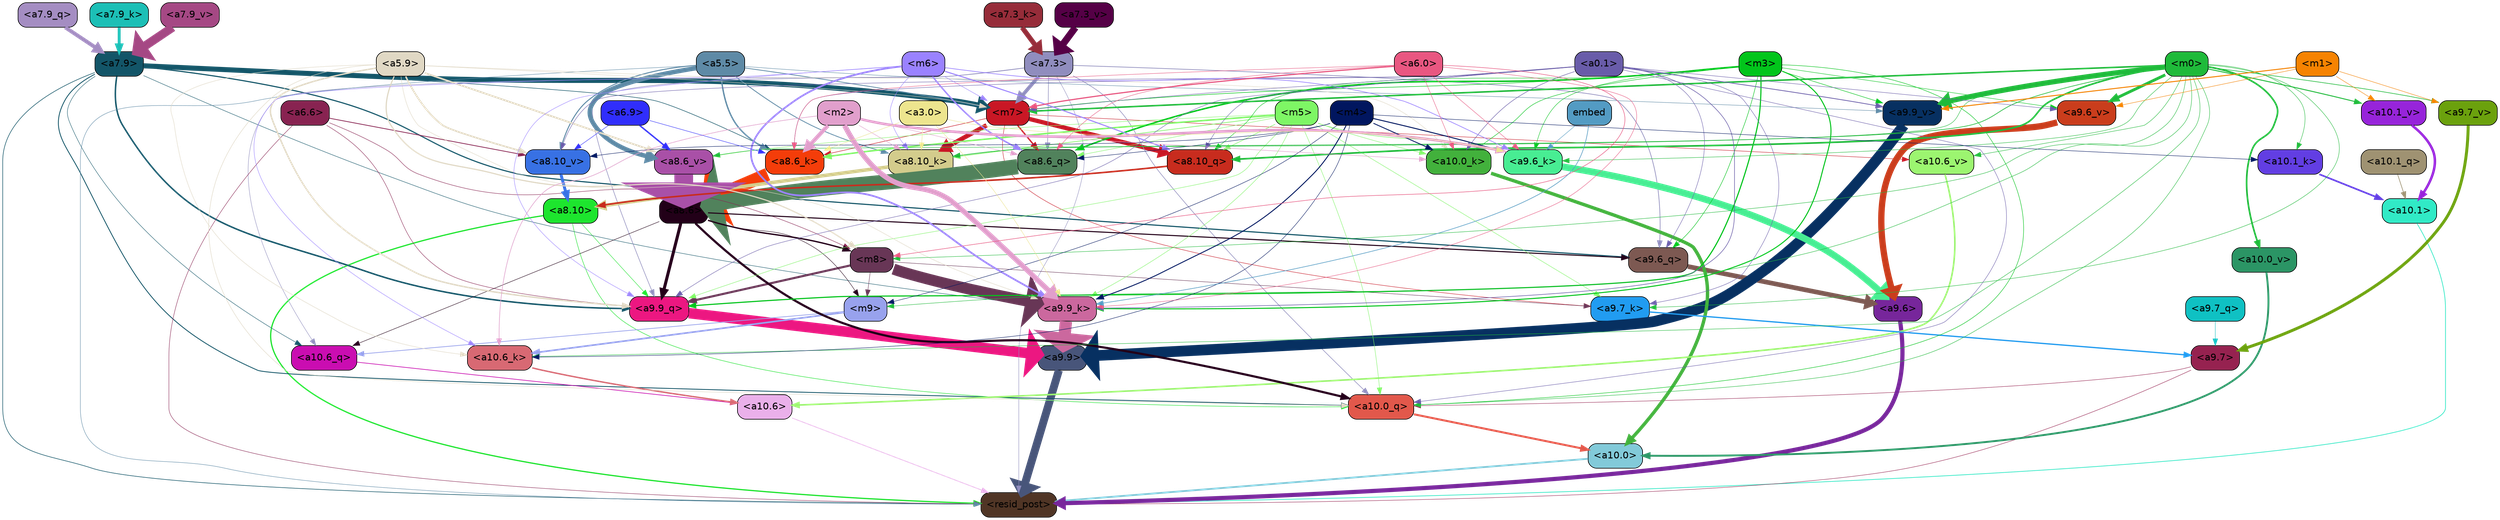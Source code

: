strict digraph "" {
	graph [bgcolor=transparent,
		layout=dot,
		overlap=false,
		splines=true
	];
	"<a10.6>"	[color=black,
		fillcolor="#eab0ea",
		fontname=Helvetica,
		shape=box,
		style="filled, rounded"];
	"<resid_post>"	[color=black,
		fillcolor="#503525",
		fontname=Helvetica,
		shape=box,
		style="filled, rounded"];
	"<a10.6>" -> "<resid_post>"	[color="#eab0ea",
		penwidth=0.9498605728149414];
	"<a10.1>"	[color=black,
		fillcolor="#31eac6",
		fontname=Helvetica,
		shape=box,
		style="filled, rounded"];
	"<a10.1>" -> "<resid_post>"	[color="#31eac6",
		penwidth=1.0084514617919922];
	"<a10.0>"	[color=black,
		fillcolor="#82cad9",
		fontname=Helvetica,
		shape=box,
		style="filled, rounded"];
	"<a10.0>" -> "<resid_post>"	[color="#82cad9",
		penwidth=2.5814952850341797];
	"<a9.9>"	[color=black,
		fillcolor="#48557a",
		fontname=Helvetica,
		shape=box,
		style="filled, rounded"];
	"<a9.9>" -> "<resid_post>"	[color="#48557a",
		penwidth=11.610888481140137];
	"<a9.7>"	[color=black,
		fillcolor="#962250",
		fontname=Helvetica,
		shape=box,
		style="filled, rounded"];
	"<a9.7>" -> "<resid_post>"	[color="#962250",
		penwidth=0.6];
	"<a10.0_q>"	[color=black,
		fillcolor="#e2584b",
		fontname=Helvetica,
		shape=box,
		style="filled, rounded"];
	"<a9.7>" -> "<a10.0_q>"	[color="#962250",
		penwidth=0.6];
	"<a9.6>"	[color=black,
		fillcolor="#77269b",
		fontname=Helvetica,
		shape=box,
		style="filled, rounded"];
	"<a9.6>" -> "<resid_post>"	[color="#77269b",
		penwidth=6.121421813964844];
	"<a8.10>"	[color=black,
		fillcolor="#1de52e",
		fontname=Helvetica,
		shape=box,
		style="filled, rounded"];
	"<a8.10>" -> "<resid_post>"	[color="#1de52e",
		penwidth=1.7841739654541016];
	"<a8.10>" -> "<a10.0_q>"	[color="#1de52e",
		penwidth=0.6612663269042969];
	"<a9.9_q>"	[color=black,
		fillcolor="#ec1781",
		fontname=Helvetica,
		shape=box,
		style="filled, rounded"];
	"<a8.10>" -> "<a9.9_q>"	[color="#1de52e",
		penwidth=0.6];
	"<a7.9>"	[color=black,
		fillcolor="#135568",
		fontname=Helvetica,
		shape=box,
		style="filled, rounded"];
	"<a7.9>" -> "<resid_post>"	[color="#135568",
		penwidth=0.8109169006347656];
	"<a10.6_q>"	[color=black,
		fillcolor="#ca0db1",
		fontname=Helvetica,
		shape=box,
		style="filled, rounded"];
	"<a7.9>" -> "<a10.6_q>"	[color="#135568",
		penwidth=0.6];
	"<a7.9>" -> "<a10.0_q>"	[color="#135568",
		penwidth=1.19378662109375];
	"<m7>"	[color=black,
		fillcolor="#c91725",
		fontname=Helvetica,
		shape=box,
		style="filled, rounded"];
	"<a7.9>" -> "<m7>"	[color="#135568",
		penwidth=7.3899383544921875];
	"<a7.9>" -> "<a9.9_q>"	[color="#135568",
		penwidth=2.1764984130859375];
	"<a9.6_q>"	[color=black,
		fillcolor="#7d5952",
		fontname=Helvetica,
		shape=box,
		style="filled, rounded"];
	"<a7.9>" -> "<a9.6_q>"	[color="#135568",
		penwidth=1.6184196472167969];
	"<a9.9_k>"	[color=black,
		fillcolor="#cb689e",
		fontname=Helvetica,
		shape=box,
		style="filled, rounded"];
	"<a7.9>" -> "<a9.9_k>"	[color="#135568",
		penwidth=0.6];
	"<a8.6_k>"	[color=black,
		fillcolor="#f43d0a",
		fontname=Helvetica,
		shape=box,
		style="filled, rounded"];
	"<a7.9>" -> "<a8.6_k>"	[color="#135568",
		penwidth=0.7570610046386719];
	"<a7.3>"	[color=black,
		fillcolor="#908dbe",
		fontname=Helvetica,
		shape=box,
		style="filled, rounded"];
	"<a7.3>" -> "<resid_post>"	[color="#908dbe",
		penwidth=0.6];
	"<a7.3>" -> "<a10.6_q>"	[color="#908dbe",
		penwidth=0.6];
	"<a7.3>" -> "<a10.0_q>"	[color="#908dbe",
		penwidth=0.8208656311035156];
	"<a7.3>" -> "<m7>"	[color="#908dbe",
		penwidth=5.189311981201172];
	"<a7.3>" -> "<a9.9_q>"	[color="#908dbe",
		penwidth=0.8119163513183594];
	"<a7.3>" -> "<a9.6_q>"	[color="#908dbe",
		penwidth=0.9649925231933594];
	"<a8.6_q>"	[color=black,
		fillcolor="#51825c",
		fontname=Helvetica,
		shape=box,
		style="filled, rounded"];
	"<a7.3>" -> "<a8.6_q>"	[color="#908dbe",
		penwidth=0.7801322937011719];
	"<a6.6>"	[color=black,
		fillcolor="#882351",
		fontname=Helvetica,
		shape=box,
		style="filled, rounded"];
	"<a6.6>" -> "<resid_post>"	[color="#882351",
		penwidth=0.6];
	"<m8>"	[color=black,
		fillcolor="#683656",
		fontname=Helvetica,
		shape=box,
		style="filled, rounded"];
	"<a6.6>" -> "<m8>"	[color="#882351",
		penwidth=0.6];
	"<a6.6>" -> "<a9.9_q>"	[color="#882351",
		penwidth=0.6];
	"<a8.10_v>"	[color=black,
		fillcolor="#3871e4",
		fontname=Helvetica,
		shape=box,
		style="filled, rounded"];
	"<a6.6>" -> "<a8.10_v>"	[color="#882351",
		penwidth=1.0661506652832031];
	"<a5.5>"	[color=black,
		fillcolor="#5e8aa6",
		fontname=Helvetica,
		shape=box,
		style="filled, rounded"];
	"<a5.5>" -> "<resid_post>"	[color="#5e8aa6",
		penwidth=0.6];
	"<a5.5>" -> "<m7>"	[color="#5e8aa6",
		penwidth=1.0865592956542969];
	"<a9.9_v>"	[color=black,
		fillcolor="#073061",
		fontname=Helvetica,
		shape=box,
		style="filled, rounded"];
	"<a5.5>" -> "<a9.9_v>"	[color="#5e8aa6",
		penwidth=0.6];
	"<a8.10_k>"	[color=black,
		fillcolor="#d3cc8c",
		fontname=Helvetica,
		shape=box,
		style="filled, rounded"];
	"<a5.5>" -> "<a8.10_k>"	[color="#5e8aa6",
		penwidth=1.1390800476074219];
	"<a5.5>" -> "<a8.6_k>"	[color="#5e8aa6",
		penwidth=2.00030517578125];
	"<a5.5>" -> "<a8.10_v>"	[color="#5e8aa6",
		penwidth=1.4206085205078125];
	"<a8.6_v>"	[color=black,
		fillcolor="#a950a7",
		fontname=Helvetica,
		shape=box,
		style="filled, rounded"];
	"<a5.5>" -> "<a8.6_v>"	[color="#5e8aa6",
		penwidth=6.534294128417969];
	"<a10.6_q>" -> "<a10.6>"	[color="#ca0db1",
		penwidth=0.9244728088378906];
	"<a10.1_q>"	[color=black,
		fillcolor="#9f9272",
		fontname=Helvetica,
		shape=box,
		style="filled, rounded"];
	"<a10.1_q>" -> "<a10.1>"	[color="#9f9272",
		penwidth=0.9268798828125];
	"<a10.0_q>" -> "<a10.0>"	[color="#e2584b",
		penwidth=2.905670166015625];
	"<a10.6_k>"	[color=black,
		fillcolor="#d86973",
		fontname=Helvetica,
		shape=box,
		style="filled, rounded"];
	"<a10.6_k>" -> "<a10.6>"	[color="#d86973",
		penwidth=2.0319366455078125];
	"<a10.1_k>"	[color=black,
		fillcolor="#623ee3",
		fontname=Helvetica,
		shape=box,
		style="filled, rounded"];
	"<a10.1_k>" -> "<a10.1>"	[color="#623ee3",
		penwidth=2.4037628173828125];
	"<a10.0_k>"	[color=black,
		fillcolor="#42b13c",
		fontname=Helvetica,
		shape=box,
		style="filled, rounded"];
	"<a10.0_k>" -> "<a10.0>"	[color="#42b13c",
		penwidth=4.9319305419921875];
	"<a10.6_v>"	[color=black,
		fillcolor="#9cf570",
		fontname=Helvetica,
		shape=box,
		style="filled, rounded"];
	"<a10.6_v>" -> "<a10.6>"	[color="#9cf570",
		penwidth=2.290935516357422];
	"<a10.1_v>"	[color=black,
		fillcolor="#9724da",
		fontname=Helvetica,
		shape=box,
		style="filled, rounded"];
	"<a10.1_v>" -> "<a10.1>"	[color="#9724da",
		penwidth=3.6398468017578125];
	"<a10.0_v>"	[color=black,
		fillcolor="#2b9565",
		fontname=Helvetica,
		shape=box,
		style="filled, rounded"];
	"<a10.0_v>" -> "<a10.0>"	[color="#2b9565",
		penwidth=2.7666168212890625];
	"<m9>"	[color=black,
		fillcolor="#98a2ed",
		fontname=Helvetica,
		shape=box,
		style="filled, rounded"];
	"<m9>" -> "<a10.6_q>"	[color="#98a2ed",
		penwidth=1.0384025573730469];
	"<m9>" -> "<a10.6_k>"	[color="#98a2ed",
		penwidth=2.371124267578125];
	"<a8.6>"	[color=black,
		fillcolor="#220018",
		fontname=Helvetica,
		shape=box,
		style="filled, rounded"];
	"<a8.6>" -> "<a10.6_q>"	[color="#220018",
		penwidth=0.6];
	"<a8.6>" -> "<a10.0_q>"	[color="#220018",
		penwidth=3.1841888427734375];
	"<a8.6>" -> "<m9>"	[color="#220018",
		penwidth=0.6];
	"<a8.6>" -> "<m8>"	[color="#220018",
		penwidth=1.972564697265625];
	"<a8.6>" -> "<a9.9_q>"	[color="#220018",
		penwidth=4.482503890991211];
	"<a8.6>" -> "<a9.6_q>"	[color="#220018",
		penwidth=1.515838623046875];
	"<m5>"	[color=black,
		fillcolor="#7ef665",
		fontname=Helvetica,
		shape=box,
		style="filled, rounded"];
	"<m5>" -> "<a10.0_q>"	[color="#7ef665",
		penwidth=0.6];
	"<m5>" -> "<a10.0_k>"	[color="#7ef665",
		penwidth=0.6];
	"<m5>" -> "<a9.9_q>"	[color="#7ef665",
		penwidth=0.6];
	"<m5>" -> "<a9.9_k>"	[color="#7ef665",
		penwidth=0.6];
	"<a9.7_k>"	[color=black,
		fillcolor="#219cf1",
		fontname=Helvetica,
		shape=box,
		style="filled, rounded"];
	"<m5>" -> "<a9.7_k>"	[color="#7ef665",
		penwidth=0.6];
	"<a9.6_k>"	[color=black,
		fillcolor="#48ed93",
		fontname=Helvetica,
		shape=box,
		style="filled, rounded"];
	"<m5>" -> "<a9.6_k>"	[color="#7ef665",
		penwidth=0.7197036743164062];
	"<a8.10_q>"	[color=black,
		fillcolor="#c82c1e",
		fontname=Helvetica,
		shape=box,
		style="filled, rounded"];
	"<m5>" -> "<a8.10_q>"	[color="#7ef665",
		penwidth=0.7198371887207031];
	"<m5>" -> "<a8.6_q>"	[color="#7ef665",
		penwidth=0.6];
	"<m5>" -> "<a8.10_k>"	[color="#7ef665",
		penwidth=0.9238471984863281];
	"<m5>" -> "<a8.6_k>"	[color="#7ef665",
		penwidth=2.1219520568847656];
	"<m5>" -> "<a8.6_v>"	[color="#7ef665",
		penwidth=0.6];
	"<a5.9>"	[color=black,
		fillcolor="#e0d8c4",
		fontname=Helvetica,
		shape=box,
		style="filled, rounded"];
	"<a5.9>" -> "<a10.0_q>"	[color="#e0d8c4",
		penwidth=0.6463394165039062];
	"<a5.9>" -> "<a10.6_k>"	[color="#e0d8c4",
		penwidth=0.6];
	"<a5.9>" -> "<a10.0_k>"	[color="#e0d8c4",
		penwidth=0.6];
	"<a5.9>" -> "<m7>"	[color="#e0d8c4",
		penwidth=0.6];
	"<a5.9>" -> "<m8>"	[color="#e0d8c4",
		penwidth=1.6550712585449219];
	"<a5.9>" -> "<a9.9_q>"	[color="#e0d8c4",
		penwidth=2.019031524658203];
	"<a5.9>" -> "<a9.9_k>"	[color="#e0d8c4",
		penwidth=0.6];
	"<a5.9>" -> "<a8.10_v>"	[color="#e0d8c4",
		penwidth=2.2765426635742188];
	"<a5.9>" -> "<a8.6_v>"	[color="#e0d8c4",
		penwidth=2.4934005737304688];
	"<m3>"	[color=black,
		fillcolor="#02c51b",
		fontname=Helvetica,
		shape=box,
		style="filled, rounded"];
	"<m3>" -> "<a10.0_q>"	[color="#02c51b",
		penwidth=0.6597442626953125];
	"<m3>" -> "<a10.0_k>"	[color="#02c51b",
		penwidth=0.6506614685058594];
	"<m3>" -> "<m7>"	[color="#02c51b",
		penwidth=0.7659339904785156];
	"<m3>" -> "<a9.9_q>"	[color="#02c51b",
		penwidth=1.6276321411132812];
	"<m3>" -> "<a9.6_q>"	[color="#02c51b",
		penwidth=0.6724472045898438];
	"<m3>" -> "<a9.9_k>"	[color="#02c51b",
		penwidth=1.4574642181396484];
	"<m3>" -> "<a9.6_k>"	[color="#02c51b",
		penwidth=0.6];
	"<m3>" -> "<a9.9_v>"	[color="#02c51b",
		penwidth=0.6589469909667969];
	"<a9.6_v>"	[color=black,
		fillcolor="#ca3d1c",
		fontname=Helvetica,
		shape=box,
		style="filled, rounded"];
	"<m3>" -> "<a9.6_v>"	[color="#02c51b",
		penwidth=0.6];
	"<m3>" -> "<a8.10_q>"	[color="#02c51b",
		penwidth=0.6];
	"<m3>" -> "<a8.6_q>"	[color="#02c51b",
		penwidth=2.1676406860351562];
	"<m0>"	[color=black,
		fillcolor="#1fba3a",
		fontname=Helvetica,
		shape=box,
		style="filled, rounded"];
	"<m0>" -> "<a10.0_q>"	[color="#1fba3a",
		penwidth=0.6];
	"<m0>" -> "<a10.6_k>"	[color="#1fba3a",
		penwidth=0.6];
	"<m0>" -> "<a10.1_k>"	[color="#1fba3a",
		penwidth=0.6];
	"<m0>" -> "<a10.6_v>"	[color="#1fba3a",
		penwidth=0.6];
	"<m0>" -> "<a10.1_v>"	[color="#1fba3a",
		penwidth=1.3360328674316406];
	"<m0>" -> "<a10.0_v>"	[color="#1fba3a",
		penwidth=2.4083595275878906];
	"<m0>" -> "<m9>"	[color="#1fba3a",
		penwidth=0.6];
	"<m0>" -> "<m7>"	[color="#1fba3a",
		penwidth=2.224945068359375];
	"<m0>" -> "<m8>"	[color="#1fba3a",
		penwidth=0.6];
	"<m0>" -> "<a9.7_k>"	[color="#1fba3a",
		penwidth=0.6];
	"<m0>" -> "<a9.6_k>"	[color="#1fba3a",
		penwidth=0.6];
	"<m0>" -> "<a9.9_v>"	[color="#1fba3a",
		penwidth=7.537467956542969];
	"<a9.7_v>"	[color=black,
		fillcolor="#6ba10d",
		fontname=Helvetica,
		shape=box,
		style="filled, rounded"];
	"<m0>" -> "<a9.7_v>"	[color="#1fba3a",
		penwidth=0.8575286865234375];
	"<m0>" -> "<a9.6_v>"	[color="#1fba3a",
		penwidth=4.1688385009765625];
	"<m0>" -> "<a8.10_q>"	[color="#1fba3a",
		penwidth=2.3761940002441406];
	"<m0>" -> "<a8.10_k>"	[color="#1fba3a",
		penwidth=0.9220962524414062];
	"<m0>" -> "<a8.6_v>"	[color="#1fba3a",
		penwidth=0.6];
	"<a0.1>"	[color=black,
		fillcolor="#695ca9",
		fontname=Helvetica,
		shape=box,
		style="filled, rounded"];
	"<a0.1>" -> "<a10.0_q>"	[color="#695ca9",
		penwidth=0.6];
	"<a0.1>" -> "<a10.0_k>"	[color="#695ca9",
		penwidth=0.6768684387207031];
	"<a0.1>" -> "<m7>"	[color="#695ca9",
		penwidth=0.6];
	"<a0.1>" -> "<a9.9_q>"	[color="#695ca9",
		penwidth=0.6];
	"<a0.1>" -> "<a9.6_q>"	[color="#695ca9",
		penwidth=0.6];
	"<a0.1>" -> "<a9.9_k>"	[color="#695ca9",
		penwidth=0.81341552734375];
	"<a0.1>" -> "<a9.7_k>"	[color="#695ca9",
		penwidth=0.6];
	"<a0.1>" -> "<a9.9_v>"	[color="#695ca9",
		penwidth=1.062591552734375];
	"<a0.1>" -> "<a9.6_v>"	[color="#695ca9",
		penwidth=0.6];
	"<a0.1>" -> "<a8.10_q>"	[color="#695ca9",
		penwidth=0.6];
	"<a0.1>" -> "<a8.6_k>"	[color="#695ca9",
		penwidth=0.6];
	"<a0.1>" -> "<a8.10_v>"	[color="#695ca9",
		penwidth=0.6];
	"<m6>"	[color=black,
		fillcolor="#9a82ff",
		fontname=Helvetica,
		shape=box,
		style="filled, rounded"];
	"<m6>" -> "<a10.6_k>"	[color="#9a82ff",
		penwidth=0.6];
	"<m6>" -> "<m7>"	[color="#9a82ff",
		penwidth=0.6];
	"<m6>" -> "<a9.9_q>"	[color="#9a82ff",
		penwidth=0.6];
	"<m6>" -> "<a9.9_k>"	[color="#9a82ff",
		penwidth=2.533975601196289];
	"<m6>" -> "<a9.6_k>"	[color="#9a82ff",
		penwidth=0.9471282958984375];
	"<m6>" -> "<a8.10_q>"	[color="#9a82ff",
		penwidth=1.4854621887207031];
	"<m6>" -> "<a8.6_q>"	[color="#9a82ff",
		penwidth=2.0796165466308594];
	"<m6>" -> "<a8.10_k>"	[color="#9a82ff",
		penwidth=0.6];
	"<m4>"	[color=black,
		fillcolor="#01165f",
		fontname=Helvetica,
		shape=box,
		style="filled, rounded"];
	"<m4>" -> "<a10.6_k>"	[color="#01165f",
		penwidth=0.6];
	"<m4>" -> "<a10.1_k>"	[color="#01165f",
		penwidth=0.6];
	"<m4>" -> "<a10.0_k>"	[color="#01165f",
		penwidth=1.230804443359375];
	"<m4>" -> "<m9>"	[color="#01165f",
		penwidth=0.6];
	"<m4>" -> "<a9.9_k>"	[color="#01165f",
		penwidth=1.3186264038085938];
	"<m4>" -> "<a9.6_k>"	[color="#01165f",
		penwidth=1.3722038269042969];
	"<m4>" -> "<a8.6_q>"	[color="#01165f",
		penwidth=0.6];
	"<m4>" -> "<a8.10_v>"	[color="#01165f",
		penwidth=0.6];
	"<m2>"	[color=black,
		fillcolor="#e19fcc",
		fontname=Helvetica,
		shape=box,
		style="filled, rounded"];
	"<m2>" -> "<a10.6_k>"	[color="#e19fcc",
		penwidth=0.8380241394042969];
	"<m2>" -> "<a10.0_k>"	[color="#e19fcc",
		penwidth=0.6622200012207031];
	"<m2>" -> "<a9.9_k>"	[color="#e19fcc",
		penwidth=7.476325988769531];
	"<m2>" -> "<a9.6_k>"	[color="#e19fcc",
		penwidth=3.761505126953125];
	"<m2>" -> "<a8.6_q>"	[color="#e19fcc",
		penwidth=0.6];
	"<m2>" -> "<a8.10_k>"	[color="#e19fcc",
		penwidth=0.6];
	"<m2>" -> "<a8.6_k>"	[color="#e19fcc",
		penwidth=5.699577331542969];
	"<a6.0>"	[color=black,
		fillcolor="#e95781",
		fontname=Helvetica,
		shape=box,
		style="filled, rounded"];
	"<a6.0>" -> "<a10.0_k>"	[color="#e95781",
		penwidth=0.6];
	"<a6.0>" -> "<m7>"	[color="#e95781",
		penwidth=1.694061279296875];
	"<a6.0>" -> "<m8>"	[color="#e95781",
		penwidth=0.7418403625488281];
	"<a6.0>" -> "<a9.9_k>"	[color="#e95781",
		penwidth=0.6];
	"<a6.0>" -> "<a9.6_k>"	[color="#e95781",
		penwidth=0.6];
	"<a6.0>" -> "<a8.6_q>"	[color="#e95781",
		penwidth=0.6];
	"<a6.0>" -> "<a8.6_k>"	[color="#e95781",
		penwidth=0.6];
	"<m7>" -> "<a10.6_v>"	[color="#c91725",
		penwidth=0.6];
	"<m7>" -> "<a9.7_k>"	[color="#c91725",
		penwidth=0.6];
	"<m7>" -> "<a8.10_q>"	[color="#c91725",
		penwidth=6.2237091064453125];
	"<m7>" -> "<a8.6_q>"	[color="#c91725",
		penwidth=1.9677276611328125];
	"<m7>" -> "<a8.10_k>"	[color="#c91725",
		penwidth=6.505390167236328];
	"<m7>" -> "<a8.6_k>"	[color="#c91725",
		penwidth=0.6821136474609375];
	"<m1>"	[color=black,
		fillcolor="#f68301",
		fontname=Helvetica,
		shape=box,
		style="filled, rounded"];
	"<m1>" -> "<a10.1_v>"	[color="#f68301",
		penwidth=0.6];
	"<m1>" -> "<a9.9_v>"	[color="#f68301",
		penwidth=1.4082679748535156];
	"<m1>" -> "<a9.7_v>"	[color="#f68301",
		penwidth=0.6];
	"<m1>" -> "<a9.6_v>"	[color="#f68301",
		penwidth=0.6];
	"<m8>" -> "<m9>"	[color="#683656",
		penwidth=0.6];
	"<m8>" -> "<a9.9_q>"	[color="#683656",
		penwidth=3.073810577392578];
	"<m8>" -> "<a9.9_k>"	[color="#683656",
		penwidth=16.255420684814453];
	"<m8>" -> "<a9.7_k>"	[color="#683656",
		penwidth=0.6];
	"<a9.9_q>" -> "<a9.9>"	[color="#ec1781",
		penwidth=15.310546875];
	"<a9.7_q>"	[color=black,
		fillcolor="#0fc1c3",
		fontname=Helvetica,
		shape=box,
		style="filled, rounded"];
	"<a9.7_q>" -> "<a9.7>"	[color="#0fc1c3",
		penwidth=0.6];
	"<a9.6_q>" -> "<a9.6>"	[color="#7d5952",
		penwidth=6.823722839355469];
	"<a9.9_k>" -> "<a9.9>"	[color="#cb689e",
		penwidth=17.953022003173828];
	"<a9.7_k>" -> "<a9.7>"	[color="#219cf1",
		penwidth=1.85101318359375];
	"<a9.6_k>" -> "<a9.6>"	[color="#48ed93",
		penwidth=9.787818908691406];
	"<a9.9_v>" -> "<a9.9>"	[color="#073061",
		penwidth=15.728643417358398];
	"<a9.7_v>" -> "<a9.7>"	[color="#6ba10d",
		penwidth=4.305488586425781];
	"<a9.6_v>" -> "<a9.6>"	[color="#ca3d1c",
		penwidth=9.212547302246094];
	"<a3.0>"	[color=black,
		fillcolor="#ede58e",
		fontname=Helvetica,
		shape=box,
		style="filled, rounded"];
	"<a3.0>" -> "<a9.9_k>"	[color="#ede58e",
		penwidth=0.6];
	"<a3.0>" -> "<a9.6_k>"	[color="#ede58e",
		penwidth=0.6];
	"<a3.0>" -> "<a8.10_k>"	[color="#ede58e",
		penwidth=0.6];
	"<a3.0>" -> "<a8.6_k>"	[color="#ede58e",
		penwidth=0.6];
	embed	[color=black,
		fillcolor="#539bc3",
		fontname=Helvetica,
		shape=box,
		style="filled, rounded"];
	embed -> "<a9.9_k>"	[color="#539bc3",
		penwidth=0.8602714538574219];
	embed -> "<a9.6_k>"	[color="#539bc3",
		penwidth=0.6];
	"<a8.10_q>" -> "<a8.10>"	[color="#c82c1e",
		penwidth=2.2933731079101562];
	"<a8.6_q>" -> "<a8.6>"	[color="#51825c",
		penwidth=22.21251106262207];
	"<a8.10_k>" -> "<a8.10>"	[color="#d3cc8c",
		penwidth=5.009056091308594];
	"<a8.6_k>" -> "<a8.6>"	[color="#f43d0a",
		penwidth=19.114789962768555];
	"<a8.10_v>" -> "<a8.10>"	[color="#3871e4",
		penwidth=4.248416900634766];
	"<a8.6_v>" -> "<a8.6>"	[color="#a950a7",
		penwidth=27.461654663085938];
	"<a6.9>"	[color=black,
		fillcolor="#302efc",
		fontname=Helvetica,
		shape=box,
		style="filled, rounded"];
	"<a6.9>" -> "<a8.6_k>"	[color="#302efc",
		penwidth=0.6];
	"<a6.9>" -> "<a8.10_v>"	[color="#302efc",
		penwidth=0.6];
	"<a6.9>" -> "<a8.6_v>"	[color="#302efc",
		penwidth=2.0546798706054688];
	"<a7.9_q>"	[color=black,
		fillcolor="#a48dc2",
		fontname=Helvetica,
		shape=box,
		style="filled, rounded"];
	"<a7.9_q>" -> "<a7.9>"	[color="#a48dc2",
		penwidth=5.6087493896484375];
	"<a7.9_k>"	[color=black,
		fillcolor="#1cbfb6",
		fontname=Helvetica,
		shape=box,
		style="filled, rounded"];
	"<a7.9_k>" -> "<a7.9>"	[color="#1cbfb6",
		penwidth=4.179893493652344];
	"<a7.3_k>"	[color=black,
		fillcolor="#962c39",
		fontname=Helvetica,
		shape=box,
		style="filled, rounded"];
	"<a7.3_k>" -> "<a7.3>"	[color="#962c39",
		penwidth=7.138481140136719];
	"<a7.9_v>"	[color=black,
		fillcolor="#a54884",
		fontname=Helvetica,
		shape=box,
		style="filled, rounded"];
	"<a7.9_v>" -> "<a7.9>"	[color="#a54884",
		penwidth=12.677261352539062];
	"<a7.3_v>"	[color=black,
		fillcolor="#550046",
		fontname=Helvetica,
		shape=box,
		style="filled, rounded"];
	"<a7.3_v>" -> "<a7.3>"	[color="#550046",
		penwidth=10.205863952636719];
}
